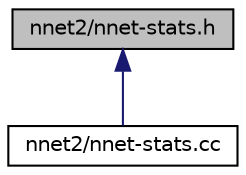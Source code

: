 digraph "nnet2/nnet-stats.h"
{
  edge [fontname="Helvetica",fontsize="10",labelfontname="Helvetica",labelfontsize="10"];
  node [fontname="Helvetica",fontsize="10",shape=record];
  Node71 [label="nnet2/nnet-stats.h",height=0.2,width=0.4,color="black", fillcolor="grey75", style="filled", fontcolor="black"];
  Node71 -> Node72 [dir="back",color="midnightblue",fontsize="10",style="solid",fontname="Helvetica"];
  Node72 [label="nnet2/nnet-stats.cc",height=0.2,width=0.4,color="black", fillcolor="white", style="filled",URL="$nnet-stats_8cc.html"];
}
